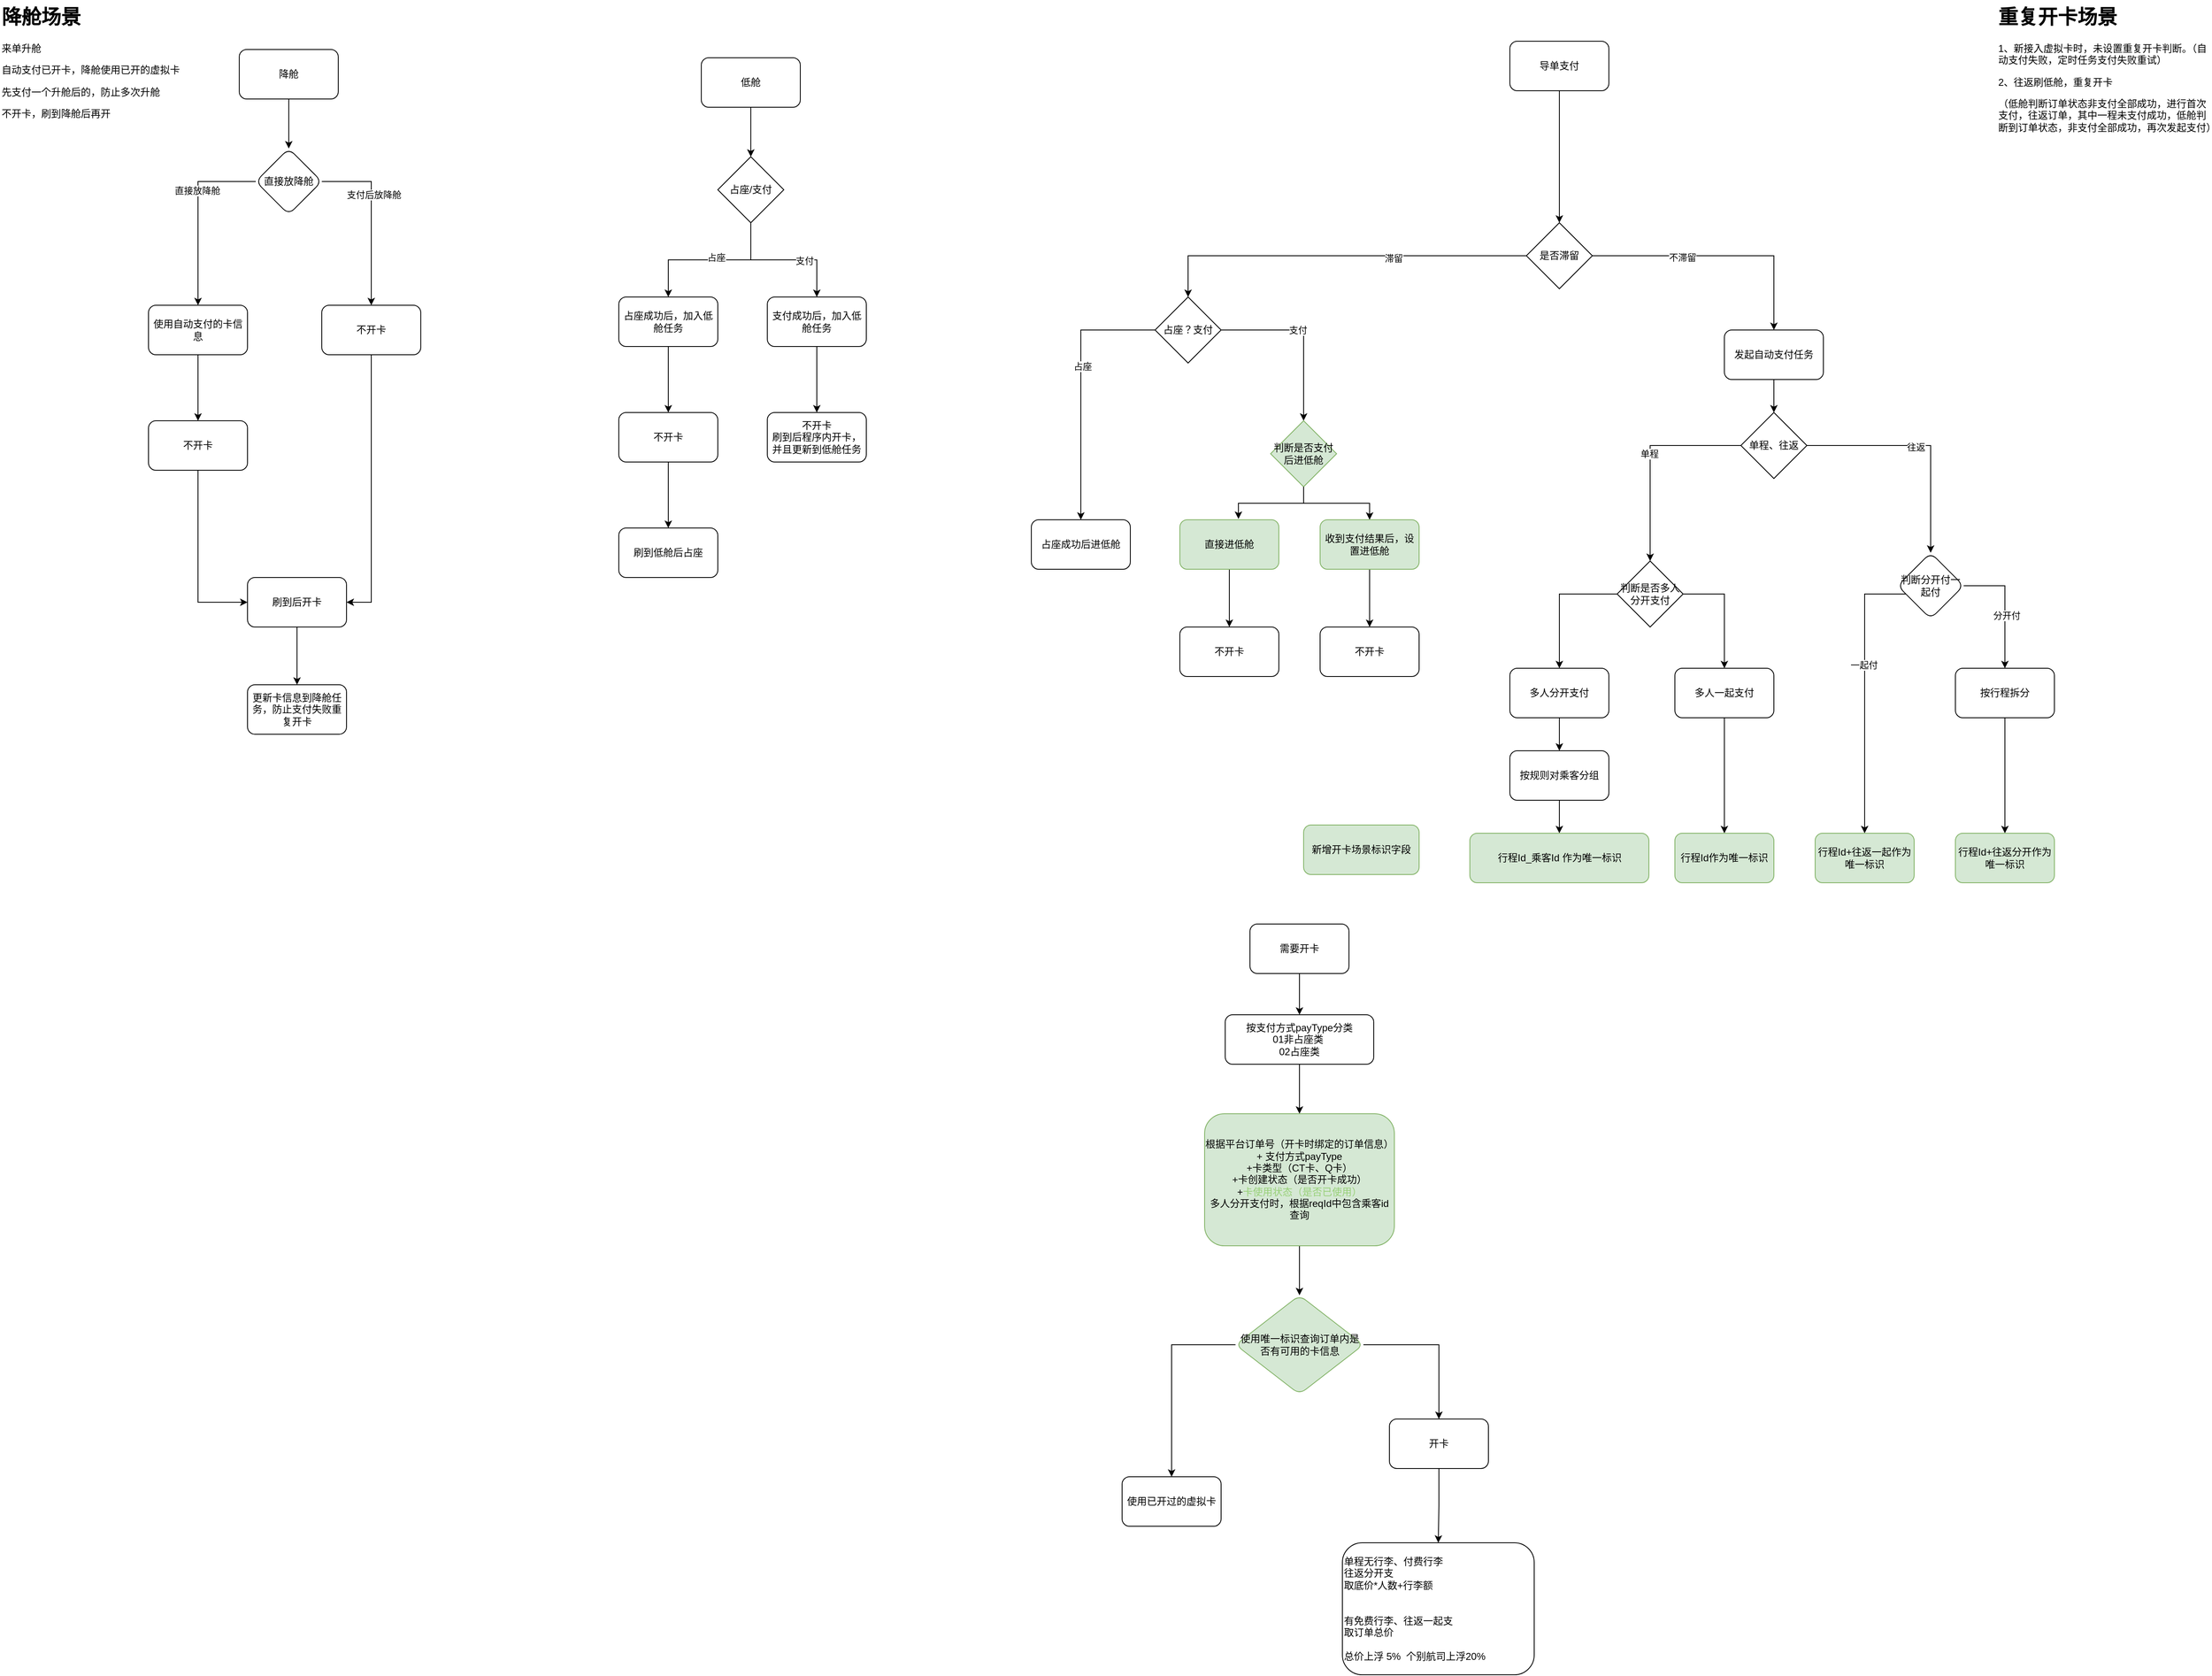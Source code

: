<mxfile version="24.9.2">
  <diagram name="第 1 页" id="kFjAqzQw0wUP-WtaQGEu">
    <mxGraphModel dx="3332" dy="879" grid="1" gridSize="10" guides="1" tooltips="1" connect="1" arrows="1" fold="1" page="1" pageScale="1" pageWidth="827" pageHeight="1169" math="0" shadow="0">
      <root>
        <mxCell id="0" />
        <mxCell id="1" parent="0" />
        <mxCell id="-lPpbDqRdvk58V6IVNGZ-88" style="edgeStyle=orthogonalEdgeStyle;rounded=0;orthogonalLoop=1;jettySize=auto;html=1;" edge="1" parent="1" source="-lPpbDqRdvk58V6IVNGZ-2" target="-lPpbDqRdvk58V6IVNGZ-28">
          <mxGeometry relative="1" as="geometry" />
        </mxCell>
        <mxCell id="-lPpbDqRdvk58V6IVNGZ-2" value="导单支付" style="rounded=1;whiteSpace=wrap;html=1;" vertex="1" parent="1">
          <mxGeometry x="500" y="190" width="120" height="60" as="geometry" />
        </mxCell>
        <mxCell id="-lPpbDqRdvk58V6IVNGZ-97" value="" style="edgeStyle=orthogonalEdgeStyle;rounded=0;orthogonalLoop=1;jettySize=auto;html=1;" edge="1" parent="1" source="-lPpbDqRdvk58V6IVNGZ-4" target="-lPpbDqRdvk58V6IVNGZ-96">
          <mxGeometry relative="1" as="geometry" />
        </mxCell>
        <mxCell id="-lPpbDqRdvk58V6IVNGZ-4" value="低舱" style="rounded=1;whiteSpace=wrap;html=1;" vertex="1" parent="1">
          <mxGeometry x="-480" y="210" width="120" height="60" as="geometry" />
        </mxCell>
        <mxCell id="-lPpbDqRdvk58V6IVNGZ-116" value="" style="edgeStyle=orthogonalEdgeStyle;rounded=0;orthogonalLoop=1;jettySize=auto;html=1;" edge="1" parent="1" source="-lPpbDqRdvk58V6IVNGZ-5" target="-lPpbDqRdvk58V6IVNGZ-115">
          <mxGeometry relative="1" as="geometry" />
        </mxCell>
        <mxCell id="-lPpbDqRdvk58V6IVNGZ-5" value="降舱" style="rounded=1;whiteSpace=wrap;html=1;" vertex="1" parent="1">
          <mxGeometry x="-1040" y="200" width="120" height="60" as="geometry" />
        </mxCell>
        <mxCell id="-lPpbDqRdvk58V6IVNGZ-18" value="" style="edgeStyle=orthogonalEdgeStyle;rounded=0;orthogonalLoop=1;jettySize=auto;html=1;" edge="1" parent="1" source="-lPpbDqRdvk58V6IVNGZ-11" target="-lPpbDqRdvk58V6IVNGZ-17">
          <mxGeometry relative="1" as="geometry" />
        </mxCell>
        <mxCell id="-lPpbDqRdvk58V6IVNGZ-25" value="支付" style="edgeLabel;html=1;align=center;verticalAlign=middle;resizable=0;points=[];" vertex="1" connectable="0" parent="-lPpbDqRdvk58V6IVNGZ-18">
          <mxGeometry x="-0.12" relative="1" as="geometry">
            <mxPoint as="offset" />
          </mxGeometry>
        </mxCell>
        <mxCell id="-lPpbDqRdvk58V6IVNGZ-92" value="" style="edgeStyle=orthogonalEdgeStyle;rounded=0;orthogonalLoop=1;jettySize=auto;html=1;" edge="1" parent="1" source="-lPpbDqRdvk58V6IVNGZ-11" target="-lPpbDqRdvk58V6IVNGZ-91">
          <mxGeometry relative="1" as="geometry" />
        </mxCell>
        <mxCell id="-lPpbDqRdvk58V6IVNGZ-93" value="占座" style="edgeLabel;html=1;align=center;verticalAlign=middle;resizable=0;points=[];" vertex="1" connectable="0" parent="-lPpbDqRdvk58V6IVNGZ-92">
          <mxGeometry x="-0.167" y="2" relative="1" as="geometry">
            <mxPoint as="offset" />
          </mxGeometry>
        </mxCell>
        <mxCell id="-lPpbDqRdvk58V6IVNGZ-11" value="占座？支付" style="rhombus;whiteSpace=wrap;html=1;" vertex="1" parent="1">
          <mxGeometry x="70" y="500" width="80" height="80" as="geometry" />
        </mxCell>
        <mxCell id="-lPpbDqRdvk58V6IVNGZ-20" value="" style="edgeStyle=orthogonalEdgeStyle;rounded=0;orthogonalLoop=1;jettySize=auto;html=1;" edge="1" parent="1" source="-lPpbDqRdvk58V6IVNGZ-17" target="-lPpbDqRdvk58V6IVNGZ-19">
          <mxGeometry relative="1" as="geometry" />
        </mxCell>
        <mxCell id="-lPpbDqRdvk58V6IVNGZ-17" value="判断是否支付后进低舱" style="rhombus;whiteSpace=wrap;html=1;fillColor=#d5e8d4;strokeColor=#82b366;" vertex="1" parent="1">
          <mxGeometry x="210" y="650" width="80" height="80" as="geometry" />
        </mxCell>
        <mxCell id="-lPpbDqRdvk58V6IVNGZ-27" value="" style="edgeStyle=orthogonalEdgeStyle;rounded=0;orthogonalLoop=1;jettySize=auto;html=1;" edge="1" parent="1" source="-lPpbDqRdvk58V6IVNGZ-19" target="-lPpbDqRdvk58V6IVNGZ-26">
          <mxGeometry relative="1" as="geometry" />
        </mxCell>
        <mxCell id="-lPpbDqRdvk58V6IVNGZ-19" value="收到支付结果后，设置进低舱" style="rounded=1;whiteSpace=wrap;html=1;fillColor=#d5e8d4;strokeColor=#82b366;" vertex="1" parent="1">
          <mxGeometry x="270" y="770" width="120" height="60" as="geometry" />
        </mxCell>
        <mxCell id="-lPpbDqRdvk58V6IVNGZ-24" value="" style="edgeStyle=orthogonalEdgeStyle;rounded=0;orthogonalLoop=1;jettySize=auto;html=1;" edge="1" parent="1" source="-lPpbDqRdvk58V6IVNGZ-21" target="-lPpbDqRdvk58V6IVNGZ-23">
          <mxGeometry relative="1" as="geometry" />
        </mxCell>
        <mxCell id="-lPpbDqRdvk58V6IVNGZ-21" value="直接进低舱" style="rounded=1;whiteSpace=wrap;html=1;fillColor=#d5e8d4;strokeColor=#82b366;" vertex="1" parent="1">
          <mxGeometry x="100" y="770" width="120" height="60" as="geometry" />
        </mxCell>
        <mxCell id="-lPpbDqRdvk58V6IVNGZ-22" style="edgeStyle=orthogonalEdgeStyle;rounded=0;orthogonalLoop=1;jettySize=auto;html=1;entryX=0.592;entryY=-0.017;entryDx=0;entryDy=0;entryPerimeter=0;" edge="1" parent="1" source="-lPpbDqRdvk58V6IVNGZ-17" target="-lPpbDqRdvk58V6IVNGZ-21">
          <mxGeometry relative="1" as="geometry" />
        </mxCell>
        <mxCell id="-lPpbDqRdvk58V6IVNGZ-23" value="不开卡" style="whiteSpace=wrap;html=1;rounded=1;" vertex="1" parent="1">
          <mxGeometry x="100" y="900" width="120" height="60" as="geometry" />
        </mxCell>
        <mxCell id="-lPpbDqRdvk58V6IVNGZ-26" value="不开卡" style="rounded=1;whiteSpace=wrap;html=1;" vertex="1" parent="1">
          <mxGeometry x="270" y="900" width="120" height="60" as="geometry" />
        </mxCell>
        <mxCell id="-lPpbDqRdvk58V6IVNGZ-31" value="" style="edgeStyle=orthogonalEdgeStyle;rounded=0;orthogonalLoop=1;jettySize=auto;html=1;" edge="1" parent="1" source="-lPpbDqRdvk58V6IVNGZ-28" target="-lPpbDqRdvk58V6IVNGZ-11">
          <mxGeometry relative="1" as="geometry" />
        </mxCell>
        <mxCell id="-lPpbDqRdvk58V6IVNGZ-32" value="滞留" style="edgeLabel;html=1;align=center;verticalAlign=middle;resizable=0;points=[];" vertex="1" connectable="0" parent="-lPpbDqRdvk58V6IVNGZ-31">
          <mxGeometry x="-0.3" y="3" relative="1" as="geometry">
            <mxPoint as="offset" />
          </mxGeometry>
        </mxCell>
        <mxCell id="-lPpbDqRdvk58V6IVNGZ-34" value="" style="edgeStyle=orthogonalEdgeStyle;rounded=0;orthogonalLoop=1;jettySize=auto;html=1;" edge="1" parent="1" source="-lPpbDqRdvk58V6IVNGZ-28" target="-lPpbDqRdvk58V6IVNGZ-33">
          <mxGeometry relative="1" as="geometry" />
        </mxCell>
        <mxCell id="-lPpbDqRdvk58V6IVNGZ-35" value="不滞留" style="edgeLabel;html=1;align=center;verticalAlign=middle;resizable=0;points=[];" vertex="1" connectable="0" parent="-lPpbDqRdvk58V6IVNGZ-34">
          <mxGeometry x="-0.3" y="-2" relative="1" as="geometry">
            <mxPoint as="offset" />
          </mxGeometry>
        </mxCell>
        <mxCell id="-lPpbDqRdvk58V6IVNGZ-28" value="是否滞留" style="rhombus;whiteSpace=wrap;html=1;" vertex="1" parent="1">
          <mxGeometry x="520" y="410" width="80" height="80" as="geometry" />
        </mxCell>
        <mxCell id="-lPpbDqRdvk58V6IVNGZ-39" value="" style="edgeStyle=orthogonalEdgeStyle;rounded=0;orthogonalLoop=1;jettySize=auto;html=1;" edge="1" parent="1" source="-lPpbDqRdvk58V6IVNGZ-33" target="-lPpbDqRdvk58V6IVNGZ-38">
          <mxGeometry relative="1" as="geometry" />
        </mxCell>
        <mxCell id="-lPpbDqRdvk58V6IVNGZ-33" value="发起自动支付任务" style="rounded=1;whiteSpace=wrap;html=1;" vertex="1" parent="1">
          <mxGeometry x="760" y="540" width="120" height="60" as="geometry" />
        </mxCell>
        <mxCell id="-lPpbDqRdvk58V6IVNGZ-41" value="" style="edgeStyle=orthogonalEdgeStyle;rounded=0;orthogonalLoop=1;jettySize=auto;html=1;entryX=0.5;entryY=0;entryDx=0;entryDy=0;" edge="1" parent="1" source="-lPpbDqRdvk58V6IVNGZ-38" target="-lPpbDqRdvk58V6IVNGZ-43">
          <mxGeometry relative="1" as="geometry">
            <mxPoint x="560" y="820" as="targetPoint" />
          </mxGeometry>
        </mxCell>
        <mxCell id="-lPpbDqRdvk58V6IVNGZ-42" value="单程" style="edgeLabel;html=1;align=center;verticalAlign=middle;resizable=0;points=[];" vertex="1" connectable="0" parent="-lPpbDqRdvk58V6IVNGZ-41">
          <mxGeometry x="-0.044" y="-1" relative="1" as="geometry">
            <mxPoint as="offset" />
          </mxGeometry>
        </mxCell>
        <mxCell id="-lPpbDqRdvk58V6IVNGZ-74" value="" style="edgeStyle=orthogonalEdgeStyle;rounded=0;orthogonalLoop=1;jettySize=auto;html=1;entryX=0.5;entryY=0;entryDx=0;entryDy=0;" edge="1" parent="1" source="-lPpbDqRdvk58V6IVNGZ-38" target="-lPpbDqRdvk58V6IVNGZ-77">
          <mxGeometry relative="1" as="geometry">
            <mxPoint x="890" y="690" as="targetPoint" />
          </mxGeometry>
        </mxCell>
        <mxCell id="-lPpbDqRdvk58V6IVNGZ-75" value="往返" style="edgeLabel;html=1;align=center;verticalAlign=middle;resizable=0;points=[];" vertex="1" connectable="0" parent="-lPpbDqRdvk58V6IVNGZ-74">
          <mxGeometry x="-0.057" y="-2" relative="1" as="geometry">
            <mxPoint as="offset" />
          </mxGeometry>
        </mxCell>
        <mxCell id="-lPpbDqRdvk58V6IVNGZ-38" value="单程、往返" style="rhombus;whiteSpace=wrap;html=1;" vertex="1" parent="1">
          <mxGeometry x="780" y="640" width="80" height="80" as="geometry" />
        </mxCell>
        <mxCell id="-lPpbDqRdvk58V6IVNGZ-45" value="" style="edgeStyle=orthogonalEdgeStyle;rounded=0;orthogonalLoop=1;jettySize=auto;html=1;" edge="1" parent="1" source="-lPpbDqRdvk58V6IVNGZ-43" target="-lPpbDqRdvk58V6IVNGZ-44">
          <mxGeometry relative="1" as="geometry" />
        </mxCell>
        <mxCell id="-lPpbDqRdvk58V6IVNGZ-86" style="edgeStyle=orthogonalEdgeStyle;rounded=0;orthogonalLoop=1;jettySize=auto;html=1;entryX=0.5;entryY=0;entryDx=0;entryDy=0;" edge="1" parent="1" source="-lPpbDqRdvk58V6IVNGZ-43" target="-lPpbDqRdvk58V6IVNGZ-46">
          <mxGeometry relative="1" as="geometry">
            <Array as="points">
              <mxPoint x="760" y="860" />
            </Array>
          </mxGeometry>
        </mxCell>
        <mxCell id="-lPpbDqRdvk58V6IVNGZ-43" value="判断是否多人分开支付" style="rhombus;whiteSpace=wrap;html=1;" vertex="1" parent="1">
          <mxGeometry x="630" y="820" width="80" height="80" as="geometry" />
        </mxCell>
        <mxCell id="-lPpbDqRdvk58V6IVNGZ-49" value="" style="edgeStyle=orthogonalEdgeStyle;rounded=0;orthogonalLoop=1;jettySize=auto;html=1;" edge="1" parent="1" source="-lPpbDqRdvk58V6IVNGZ-44" target="-lPpbDqRdvk58V6IVNGZ-48">
          <mxGeometry relative="1" as="geometry" />
        </mxCell>
        <mxCell id="-lPpbDqRdvk58V6IVNGZ-44" value="多人分开支付" style="rounded=1;whiteSpace=wrap;html=1;" vertex="1" parent="1">
          <mxGeometry x="500" y="950" width="120" height="60" as="geometry" />
        </mxCell>
        <mxCell id="-lPpbDqRdvk58V6IVNGZ-72" value="" style="edgeStyle=orthogonalEdgeStyle;rounded=0;orthogonalLoop=1;jettySize=auto;html=1;" edge="1" parent="1" source="-lPpbDqRdvk58V6IVNGZ-46" target="-lPpbDqRdvk58V6IVNGZ-71">
          <mxGeometry relative="1" as="geometry" />
        </mxCell>
        <mxCell id="-lPpbDqRdvk58V6IVNGZ-46" value="多人一起支付" style="rounded=1;whiteSpace=wrap;html=1;" vertex="1" parent="1">
          <mxGeometry x="700" y="950" width="120" height="60" as="geometry" />
        </mxCell>
        <mxCell id="-lPpbDqRdvk58V6IVNGZ-70" value="" style="edgeStyle=orthogonalEdgeStyle;rounded=0;orthogonalLoop=1;jettySize=auto;html=1;" edge="1" parent="1" source="-lPpbDqRdvk58V6IVNGZ-48" target="-lPpbDqRdvk58V6IVNGZ-68">
          <mxGeometry relative="1" as="geometry" />
        </mxCell>
        <mxCell id="-lPpbDqRdvk58V6IVNGZ-48" value="按规则对乘客分组" style="whiteSpace=wrap;html=1;rounded=1;" vertex="1" parent="1">
          <mxGeometry x="500" y="1050" width="120" height="60" as="geometry" />
        </mxCell>
        <mxCell id="-lPpbDqRdvk58V6IVNGZ-53" value="" style="edgeStyle=orthogonalEdgeStyle;rounded=0;orthogonalLoop=1;jettySize=auto;html=1;" edge="1" parent="1" source="-lPpbDqRdvk58V6IVNGZ-50" target="-lPpbDqRdvk58V6IVNGZ-52">
          <mxGeometry relative="1" as="geometry" />
        </mxCell>
        <mxCell id="-lPpbDqRdvk58V6IVNGZ-50" value="需要开卡" style="whiteSpace=wrap;html=1;rounded=1;" vertex="1" parent="1">
          <mxGeometry x="185" y="1260" width="120" height="60" as="geometry" />
        </mxCell>
        <mxCell id="-lPpbDqRdvk58V6IVNGZ-55" value="" style="edgeStyle=orthogonalEdgeStyle;rounded=0;orthogonalLoop=1;jettySize=auto;html=1;" edge="1" parent="1" source="-lPpbDqRdvk58V6IVNGZ-52" target="-lPpbDqRdvk58V6IVNGZ-54">
          <mxGeometry relative="1" as="geometry" />
        </mxCell>
        <mxCell id="-lPpbDqRdvk58V6IVNGZ-52" value="按支付方式payType分类&lt;div&gt;01非占座类&amp;nbsp;&lt;/div&gt;&lt;div&gt;02占座类&lt;/div&gt;" style="whiteSpace=wrap;html=1;rounded=1;" vertex="1" parent="1">
          <mxGeometry x="155" y="1370" width="180" height="60" as="geometry" />
        </mxCell>
        <mxCell id="-lPpbDqRdvk58V6IVNGZ-57" value="" style="edgeStyle=orthogonalEdgeStyle;rounded=0;orthogonalLoop=1;jettySize=auto;html=1;" edge="1" parent="1" source="-lPpbDqRdvk58V6IVNGZ-54" target="-lPpbDqRdvk58V6IVNGZ-56">
          <mxGeometry relative="1" as="geometry" />
        </mxCell>
        <mxCell id="-lPpbDqRdvk58V6IVNGZ-54" value="根据平台订单号（开卡时绑定的订单信息）&lt;div&gt;+ 支付方式payType&lt;/div&gt;&lt;div&gt;+卡类型（CT卡、Q卡）&lt;/div&gt;&lt;div&gt;+卡创建状态（是否开卡成功）&lt;/div&gt;&lt;div&gt;+&lt;font color=&quot;#97d077&quot;&gt;卡使用状态（是否已使用）&lt;/font&gt;&lt;br&gt;&lt;div&gt;多人分开支付时，根据reqId中包含乘客id查询&lt;/div&gt;&lt;/div&gt;" style="whiteSpace=wrap;html=1;rounded=1;fillColor=#d5e8d4;strokeColor=#82b366;" vertex="1" parent="1">
          <mxGeometry x="130" y="1490" width="230" height="160" as="geometry" />
        </mxCell>
        <mxCell id="-lPpbDqRdvk58V6IVNGZ-59" value="" style="edgeStyle=orthogonalEdgeStyle;rounded=0;orthogonalLoop=1;jettySize=auto;html=1;" edge="1" parent="1" source="-lPpbDqRdvk58V6IVNGZ-56" target="-lPpbDqRdvk58V6IVNGZ-58">
          <mxGeometry relative="1" as="geometry" />
        </mxCell>
        <mxCell id="-lPpbDqRdvk58V6IVNGZ-61" value="" style="edgeStyle=orthogonalEdgeStyle;rounded=0;orthogonalLoop=1;jettySize=auto;html=1;" edge="1" parent="1" source="-lPpbDqRdvk58V6IVNGZ-56" target="-lPpbDqRdvk58V6IVNGZ-60">
          <mxGeometry relative="1" as="geometry" />
        </mxCell>
        <mxCell id="-lPpbDqRdvk58V6IVNGZ-56" value="使用唯一标识查询订单内是否有可用的卡信息" style="rhombus;whiteSpace=wrap;html=1;rounded=1;fillColor=#d5e8d4;strokeColor=#82b366;" vertex="1" parent="1">
          <mxGeometry x="167.5" y="1710" width="155" height="120" as="geometry" />
        </mxCell>
        <mxCell id="-lPpbDqRdvk58V6IVNGZ-58" value="使用已开过的虚拟卡" style="whiteSpace=wrap;html=1;rounded=1;" vertex="1" parent="1">
          <mxGeometry x="30" y="1930" width="120" height="60" as="geometry" />
        </mxCell>
        <mxCell id="-lPpbDqRdvk58V6IVNGZ-67" value="" style="edgeStyle=orthogonalEdgeStyle;rounded=0;orthogonalLoop=1;jettySize=auto;html=1;" edge="1" parent="1" source="-lPpbDqRdvk58V6IVNGZ-60" target="-lPpbDqRdvk58V6IVNGZ-66">
          <mxGeometry relative="1" as="geometry" />
        </mxCell>
        <mxCell id="-lPpbDqRdvk58V6IVNGZ-60" value="开卡" style="whiteSpace=wrap;html=1;rounded=1;" vertex="1" parent="1">
          <mxGeometry x="354" y="1860" width="120" height="60" as="geometry" />
        </mxCell>
        <mxCell id="-lPpbDqRdvk58V6IVNGZ-66" value="&lt;br&gt;&lt;div&gt;单程无行李、付费行李&lt;/div&gt;&lt;div&gt;往返分开支&lt;/div&gt;&lt;div&gt;取底价*人数+行李额&lt;/div&gt;&lt;div&gt;&lt;br&gt;&lt;/div&gt;&lt;div&gt;&lt;br&gt;&lt;/div&gt;&lt;div&gt;有免费行李、往返一起支&lt;/div&gt;&lt;div&gt;取订单总价&lt;/div&gt;&lt;div&gt;&lt;br&gt;&lt;/div&gt;&lt;div&gt;总价上浮 5%&amp;nbsp; 个别航司上浮20%&lt;/div&gt;&lt;div&gt;&lt;br&gt;&lt;/div&gt;" style="rounded=1;whiteSpace=wrap;html=1;align=left;" vertex="1" parent="1">
          <mxGeometry x="297" y="2010" width="232.5" height="160" as="geometry" />
        </mxCell>
        <mxCell id="-lPpbDqRdvk58V6IVNGZ-68" value="行程Id_乘客Id 作为唯一标识" style="rounded=1;whiteSpace=wrap;html=1;fillColor=#d5e8d4;strokeColor=#82b366;" vertex="1" parent="1">
          <mxGeometry x="451.5" y="1150" width="217" height="60" as="geometry" />
        </mxCell>
        <mxCell id="-lPpbDqRdvk58V6IVNGZ-71" value="行程Id作为唯一标识" style="rounded=1;whiteSpace=wrap;html=1;fillColor=#d5e8d4;strokeColor=#82b366;" vertex="1" parent="1">
          <mxGeometry x="700" y="1150" width="120" height="60" as="geometry" />
        </mxCell>
        <mxCell id="-lPpbDqRdvk58V6IVNGZ-76" value="新增开卡场景标识字段" style="rounded=1;whiteSpace=wrap;html=1;fillColor=#d5e8d4;strokeColor=#82b366;" vertex="1" parent="1">
          <mxGeometry x="250" y="1140" width="140" height="60" as="geometry" />
        </mxCell>
        <mxCell id="-lPpbDqRdvk58V6IVNGZ-80" value="" style="edgeStyle=orthogonalEdgeStyle;rounded=0;orthogonalLoop=1;jettySize=auto;html=1;" edge="1" parent="1" source="-lPpbDqRdvk58V6IVNGZ-77" target="-lPpbDqRdvk58V6IVNGZ-79">
          <mxGeometry relative="1" as="geometry">
            <Array as="points">
              <mxPoint x="930" y="860" />
            </Array>
          </mxGeometry>
        </mxCell>
        <mxCell id="-lPpbDqRdvk58V6IVNGZ-81" value="一起付" style="edgeLabel;html=1;align=center;verticalAlign=middle;resizable=0;points=[];" vertex="1" connectable="0" parent="-lPpbDqRdvk58V6IVNGZ-80">
          <mxGeometry x="-0.2" y="-1" relative="1" as="geometry">
            <mxPoint as="offset" />
          </mxGeometry>
        </mxCell>
        <mxCell id="-lPpbDqRdvk58V6IVNGZ-83" value="" style="edgeStyle=orthogonalEdgeStyle;rounded=0;orthogonalLoop=1;jettySize=auto;html=1;" edge="1" parent="1" source="-lPpbDqRdvk58V6IVNGZ-77" target="-lPpbDqRdvk58V6IVNGZ-82">
          <mxGeometry relative="1" as="geometry">
            <Array as="points">
              <mxPoint x="1100" y="850" />
            </Array>
          </mxGeometry>
        </mxCell>
        <mxCell id="-lPpbDqRdvk58V6IVNGZ-87" value="分开付" style="edgeLabel;html=1;align=center;verticalAlign=middle;resizable=0;points=[];" vertex="1" connectable="0" parent="-lPpbDqRdvk58V6IVNGZ-83">
          <mxGeometry x="0.138" y="3" relative="1" as="geometry">
            <mxPoint x="-1" as="offset" />
          </mxGeometry>
        </mxCell>
        <mxCell id="-lPpbDqRdvk58V6IVNGZ-77" value="判断分开付一起付" style="rhombus;whiteSpace=wrap;html=1;rounded=1;" vertex="1" parent="1">
          <mxGeometry x="970" y="810" width="80" height="80" as="geometry" />
        </mxCell>
        <mxCell id="-lPpbDqRdvk58V6IVNGZ-79" value="行程Id+往返一起作为唯一标识" style="whiteSpace=wrap;html=1;rounded=1;fillColor=#d5e8d4;strokeColor=#82b366;" vertex="1" parent="1">
          <mxGeometry x="870" y="1150" width="120" height="60" as="geometry" />
        </mxCell>
        <mxCell id="-lPpbDqRdvk58V6IVNGZ-85" value="" style="edgeStyle=orthogonalEdgeStyle;rounded=0;orthogonalLoop=1;jettySize=auto;html=1;" edge="1" parent="1" source="-lPpbDqRdvk58V6IVNGZ-82" target="-lPpbDqRdvk58V6IVNGZ-84">
          <mxGeometry relative="1" as="geometry" />
        </mxCell>
        <mxCell id="-lPpbDqRdvk58V6IVNGZ-82" value="按行程拆分" style="whiteSpace=wrap;html=1;rounded=1;" vertex="1" parent="1">
          <mxGeometry x="1040" y="950" width="120" height="60" as="geometry" />
        </mxCell>
        <mxCell id="-lPpbDqRdvk58V6IVNGZ-84" value="行程Id+往返分开作为唯一标识" style="whiteSpace=wrap;html=1;rounded=1;fillColor=#d5e8d4;strokeColor=#82b366;" vertex="1" parent="1">
          <mxGeometry x="1040" y="1150" width="120" height="60" as="geometry" />
        </mxCell>
        <mxCell id="-lPpbDqRdvk58V6IVNGZ-91" value="占座成功后进低舱" style="rounded=1;whiteSpace=wrap;html=1;" vertex="1" parent="1">
          <mxGeometry x="-80" y="770" width="120" height="60" as="geometry" />
        </mxCell>
        <mxCell id="-lPpbDqRdvk58V6IVNGZ-99" value="" style="edgeStyle=orthogonalEdgeStyle;rounded=0;orthogonalLoop=1;jettySize=auto;html=1;" edge="1" parent="1" source="-lPpbDqRdvk58V6IVNGZ-96" target="-lPpbDqRdvk58V6IVNGZ-98">
          <mxGeometry relative="1" as="geometry" />
        </mxCell>
        <mxCell id="-lPpbDqRdvk58V6IVNGZ-113" value="支付" style="edgeLabel;html=1;align=center;verticalAlign=middle;resizable=0;points=[];" vertex="1" connectable="0" parent="-lPpbDqRdvk58V6IVNGZ-99">
          <mxGeometry x="0.294" y="-1" relative="1" as="geometry">
            <mxPoint as="offset" />
          </mxGeometry>
        </mxCell>
        <mxCell id="-lPpbDqRdvk58V6IVNGZ-107" value="" style="edgeStyle=orthogonalEdgeStyle;rounded=0;orthogonalLoop=1;jettySize=auto;html=1;" edge="1" parent="1" source="-lPpbDqRdvk58V6IVNGZ-96" target="-lPpbDqRdvk58V6IVNGZ-106">
          <mxGeometry relative="1" as="geometry" />
        </mxCell>
        <mxCell id="-lPpbDqRdvk58V6IVNGZ-112" value="占座" style="edgeLabel;html=1;align=center;verticalAlign=middle;resizable=0;points=[];" vertex="1" connectable="0" parent="-lPpbDqRdvk58V6IVNGZ-107">
          <mxGeometry x="-0.079" y="-3" relative="1" as="geometry">
            <mxPoint as="offset" />
          </mxGeometry>
        </mxCell>
        <mxCell id="-lPpbDqRdvk58V6IVNGZ-96" value="占座/支付" style="rhombus;whiteSpace=wrap;html=1;" vertex="1" parent="1">
          <mxGeometry x="-460" y="330" width="80" height="80" as="geometry" />
        </mxCell>
        <mxCell id="-lPpbDqRdvk58V6IVNGZ-101" value="" style="edgeStyle=orthogonalEdgeStyle;rounded=0;orthogonalLoop=1;jettySize=auto;html=1;" edge="1" parent="1" source="-lPpbDqRdvk58V6IVNGZ-98" target="-lPpbDqRdvk58V6IVNGZ-100">
          <mxGeometry relative="1" as="geometry" />
        </mxCell>
        <mxCell id="-lPpbDqRdvk58V6IVNGZ-98" value="支付成功后，加入低舱任务" style="rounded=1;whiteSpace=wrap;html=1;" vertex="1" parent="1">
          <mxGeometry x="-400" y="500" width="120" height="60" as="geometry" />
        </mxCell>
        <mxCell id="-lPpbDqRdvk58V6IVNGZ-100" value="不开卡&lt;div&gt;刷到后程序内开卡，并且更新到低舱任务&lt;/div&gt;" style="rounded=1;whiteSpace=wrap;html=1;" vertex="1" parent="1">
          <mxGeometry x="-400" y="640" width="120" height="60" as="geometry" />
        </mxCell>
        <mxCell id="-lPpbDqRdvk58V6IVNGZ-109" value="" style="edgeStyle=orthogonalEdgeStyle;rounded=0;orthogonalLoop=1;jettySize=auto;html=1;" edge="1" parent="1" source="-lPpbDqRdvk58V6IVNGZ-106" target="-lPpbDqRdvk58V6IVNGZ-108">
          <mxGeometry relative="1" as="geometry" />
        </mxCell>
        <mxCell id="-lPpbDqRdvk58V6IVNGZ-106" value="占座成功后，加入低舱任务" style="rounded=1;whiteSpace=wrap;html=1;" vertex="1" parent="1">
          <mxGeometry x="-580" y="500" width="120" height="60" as="geometry" />
        </mxCell>
        <mxCell id="-lPpbDqRdvk58V6IVNGZ-111" value="" style="edgeStyle=orthogonalEdgeStyle;rounded=0;orthogonalLoop=1;jettySize=auto;html=1;" edge="1" parent="1" source="-lPpbDqRdvk58V6IVNGZ-108" target="-lPpbDqRdvk58V6IVNGZ-110">
          <mxGeometry relative="1" as="geometry" />
        </mxCell>
        <mxCell id="-lPpbDqRdvk58V6IVNGZ-108" value="不开卡" style="rounded=1;whiteSpace=wrap;html=1;" vertex="1" parent="1">
          <mxGeometry x="-580" y="640" width="120" height="60" as="geometry" />
        </mxCell>
        <mxCell id="-lPpbDqRdvk58V6IVNGZ-110" value="刷到低舱后占座" style="rounded=1;whiteSpace=wrap;html=1;" vertex="1" parent="1">
          <mxGeometry x="-580" y="780" width="120" height="60" as="geometry" />
        </mxCell>
        <mxCell id="-lPpbDqRdvk58V6IVNGZ-114" value="&lt;h1 style=&quot;margin-top: 0px;&quot;&gt;降舱场景&lt;/h1&gt;&lt;p&gt;来单升舱&lt;/p&gt;&lt;p&gt;自动支付已开卡，降舱使用已开的虚拟卡&lt;/p&gt;&lt;p&gt;先支付一个升舱后的，防止多次升舱&lt;/p&gt;&lt;p&gt;不开卡，刷到降舱后再开&lt;/p&gt;&lt;p&gt;&lt;br&gt;&lt;/p&gt;" style="text;html=1;whiteSpace=wrap;overflow=hidden;rounded=0;" vertex="1" parent="1">
          <mxGeometry x="-1330" y="140" width="220" height="150" as="geometry" />
        </mxCell>
        <mxCell id="-lPpbDqRdvk58V6IVNGZ-118" value="" style="edgeStyle=orthogonalEdgeStyle;rounded=0;orthogonalLoop=1;jettySize=auto;html=1;" edge="1" parent="1" source="-lPpbDqRdvk58V6IVNGZ-115" target="-lPpbDqRdvk58V6IVNGZ-117">
          <mxGeometry relative="1" as="geometry" />
        </mxCell>
        <mxCell id="-lPpbDqRdvk58V6IVNGZ-119" value="直接放降舱" style="edgeLabel;html=1;align=center;verticalAlign=middle;resizable=0;points=[];" vertex="1" connectable="0" parent="-lPpbDqRdvk58V6IVNGZ-118">
          <mxGeometry x="-0.261" y="-1" relative="1" as="geometry">
            <mxPoint y="-1" as="offset" />
          </mxGeometry>
        </mxCell>
        <mxCell id="-lPpbDqRdvk58V6IVNGZ-123" value="" style="edgeStyle=orthogonalEdgeStyle;rounded=0;orthogonalLoop=1;jettySize=auto;html=1;" edge="1" parent="1" source="-lPpbDqRdvk58V6IVNGZ-115" target="-lPpbDqRdvk58V6IVNGZ-122">
          <mxGeometry relative="1" as="geometry">
            <Array as="points">
              <mxPoint x="-880" y="360" />
            </Array>
          </mxGeometry>
        </mxCell>
        <mxCell id="-lPpbDqRdvk58V6IVNGZ-126" value="支付后放降舱" style="edgeLabel;html=1;align=center;verticalAlign=middle;resizable=0;points=[];" vertex="1" connectable="0" parent="-lPpbDqRdvk58V6IVNGZ-123">
          <mxGeometry x="-0.267" y="3" relative="1" as="geometry">
            <mxPoint y="-1" as="offset" />
          </mxGeometry>
        </mxCell>
        <mxCell id="-lPpbDqRdvk58V6IVNGZ-115" value="直接放降舱" style="rhombus;whiteSpace=wrap;html=1;rounded=1;" vertex="1" parent="1">
          <mxGeometry x="-1020" y="320" width="80" height="80" as="geometry" />
        </mxCell>
        <mxCell id="-lPpbDqRdvk58V6IVNGZ-121" value="" style="edgeStyle=orthogonalEdgeStyle;rounded=0;orthogonalLoop=1;jettySize=auto;html=1;" edge="1" parent="1" source="-lPpbDqRdvk58V6IVNGZ-117" target="-lPpbDqRdvk58V6IVNGZ-120">
          <mxGeometry relative="1" as="geometry" />
        </mxCell>
        <mxCell id="-lPpbDqRdvk58V6IVNGZ-117" value="使用自动支付的卡信息" style="whiteSpace=wrap;html=1;rounded=1;" vertex="1" parent="1">
          <mxGeometry x="-1150" y="510" width="120" height="60" as="geometry" />
        </mxCell>
        <mxCell id="-lPpbDqRdvk58V6IVNGZ-130" style="edgeStyle=orthogonalEdgeStyle;rounded=0;orthogonalLoop=1;jettySize=auto;html=1;entryX=0;entryY=0.5;entryDx=0;entryDy=0;" edge="1" parent="1" source="-lPpbDqRdvk58V6IVNGZ-120" target="-lPpbDqRdvk58V6IVNGZ-124">
          <mxGeometry relative="1" as="geometry" />
        </mxCell>
        <mxCell id="-lPpbDqRdvk58V6IVNGZ-120" value="不开卡" style="whiteSpace=wrap;html=1;rounded=1;" vertex="1" parent="1">
          <mxGeometry x="-1150" y="650" width="120" height="60" as="geometry" />
        </mxCell>
        <mxCell id="-lPpbDqRdvk58V6IVNGZ-125" value="" style="edgeStyle=orthogonalEdgeStyle;rounded=0;orthogonalLoop=1;jettySize=auto;html=1;" edge="1" parent="1" source="-lPpbDqRdvk58V6IVNGZ-122" target="-lPpbDqRdvk58V6IVNGZ-124">
          <mxGeometry relative="1" as="geometry">
            <Array as="points">
              <mxPoint x="-880" y="720" />
              <mxPoint x="-880" y="720" />
            </Array>
          </mxGeometry>
        </mxCell>
        <mxCell id="-lPpbDqRdvk58V6IVNGZ-122" value="不开卡" style="whiteSpace=wrap;html=1;rounded=1;" vertex="1" parent="1">
          <mxGeometry x="-940" y="510" width="120" height="60" as="geometry" />
        </mxCell>
        <mxCell id="-lPpbDqRdvk58V6IVNGZ-128" value="" style="edgeStyle=orthogonalEdgeStyle;rounded=0;orthogonalLoop=1;jettySize=auto;html=1;" edge="1" parent="1" source="-lPpbDqRdvk58V6IVNGZ-124" target="-lPpbDqRdvk58V6IVNGZ-127">
          <mxGeometry relative="1" as="geometry" />
        </mxCell>
        <mxCell id="-lPpbDqRdvk58V6IVNGZ-124" value="刷到后开卡" style="whiteSpace=wrap;html=1;rounded=1;" vertex="1" parent="1">
          <mxGeometry x="-1030" y="840" width="120" height="60" as="geometry" />
        </mxCell>
        <mxCell id="-lPpbDqRdvk58V6IVNGZ-127" value="更新卡信息到降舱任务，防止支付失败重复开卡" style="whiteSpace=wrap;html=1;rounded=1;" vertex="1" parent="1">
          <mxGeometry x="-1030" y="970" width="120" height="60" as="geometry" />
        </mxCell>
        <mxCell id="-lPpbDqRdvk58V6IVNGZ-131" value="&lt;h1 style=&quot;margin-top: 0px;&quot;&gt;重复开卡场景&lt;/h1&gt;&lt;p&gt;1、新接入虚拟卡时，未设置重复开卡判断。（自动支付失败，定时任务支付失败重试）&lt;/p&gt;&lt;p&gt;2、往返刷低舱，重复开卡&lt;/p&gt;&lt;p&gt;（低舱判断订单状态非支付全部成功，进行首次支付，往返订单，其中一程未支付成功，低舱判断到订单状态，非支付全部成功，再次发起支付）&lt;/p&gt;&lt;p&gt;&lt;br&gt;&lt;/p&gt;" style="text;html=1;whiteSpace=wrap;overflow=hidden;rounded=0;" vertex="1" parent="1">
          <mxGeometry x="1090" y="140" width="260" height="340" as="geometry" />
        </mxCell>
      </root>
    </mxGraphModel>
  </diagram>
</mxfile>
